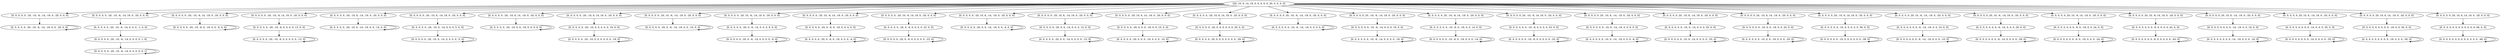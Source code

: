 digraph tree {
    "[20, 10, 6, 14, 19, 0, 0, 0, 0, 0, 20, 0, 0, 0, 0]";
    "[0, 0, 0, 0, 0, -20, -10, -6, -14, -19, 0, -20, 0, 0, 0]";
    "[0, 0, 0, 0, 0, -20, -10, -6, -14, -19, 0, 0, -20, 0, 0]";
    "[0, 0, 0, 0, 0, -20, -10, -6, -14, -19, 0, 0, -20, 0, 0]";
    "[0, 0, 0, 0, 0, -20, -10, -6, -14, 19, 0, -20, 0, 0, 0]";
    "[0, 0, 0, 0, 0, -20, -10, -6, -14, 0, 0, 0, -1, 0, 0]";
    "[0, 0, 0, 0, 0, -20, -10, -6, -14, 0, 0, 0, 0, 1, 0]";
    "[0, 0, 0, 0, 0, -20, -10, -6, -14, 0, 0, 0, 0, 0, 1]";
    "[0, 0, 0, 0, 0, -20, -10, -6, -14, 0, 0, 0, 0, 0, 1]";
    "[0, 0, 0, 0, 0, -20, -10, -6, 14, -19, 0, -20, 0, 0, 0]";
    "[0, 0, 0, 0, 0, -20, -10, -6, 0, -19, 0, 0, -6, 0, 0]";
    "[0, 0, 0, 0, 0, -20, -10, -6, 0, -19, 0, 0, -6, 0, 0]";
    "[0, 0, 0, 0, 0, -20, -10, -6, 14, 19, 0, -20, 0, 0, 0]";
    "[0, 0, 0, 0, 0, -20, -10, -6, 0, 0, 0, 0, 13, 0, 0]";
    "[0, 0, 0, 0, 0, -20, -10, -6, 0, 0, 0, 0, 0, -13, 0]";
    "[0, 0, 0, 0, 0, -20, -10, -6, 0, 0, 0, 0, 0, -13, 0]";
    "[0, 0, 0, 0, 0, -20, -10, 6, -14, -19, 0, -20, 0, 0, 0]";
    "[0, 0, 0, 0, 0, -20, -10, 0, -14, -19, 0, 0, -14, 0, 0]";
    "[0, 0, 0, 0, 0, -20, -10, 0, -14, -19, 0, 0, -14, 0, 0]";
    "[0, 0, 0, 0, 0, -20, -10, 6, -14, 19, 0, -20, 0, 0, 0]";
    "[0, 0, 0, 0, 0, -20, -10, 0, -14, 0, 0, 0, 5, 0, 0]";
    "[0, 0, 0, 0, 0, -20, -10, 0, -14, 0, 0, 0, 0, -5, 0]";
    "[0, 0, 0, 0, 0, -20, -10, 0, -14, 0, 0, 0, 0, -5, 0]";
    "[0, 0, 0, 0, 0, -20, -10, 6, 14, -19, 0, -20, 0, 0, 0]";
    "[0, 0, 0, 0, 0, -20, -10, 0, 0, -19, 0, 0, 0, 0, 0]";
    "[0, 0, 0, 0, 0, -20, -10, 0, 0, -19, 0, 0, 0, 0, 0]";
    "[0, 0, 0, 0, 0, -20, -10, 6, 14, 19, 0, -20, 0, 0, 0]";
    "[0, 0, 0, 0, 0, -20, -10, 0, 0, 0, 0, 0, 19, 0, 0]";
    "[0, 0, 0, 0, 0, -20, -10, 0, 0, 0, 0, 0, 0, -19, 0]";
    "[0, 0, 0, 0, 0, -20, -10, 0, 0, 0, 0, 0, 0, -19, 0]";
    "[0, 0, 0, 0, 0, -20, 10, -6, -14, -19, 0, -20, 0, 0, 0]";
    "[0, 0, 0, 0, 0, -20, 0, -6, -14, -19, 0, 0, -10, 0, 0]";
    "[0, 0, 0, 0, 0, -20, 0, -6, -14, -19, 0, 0, -10, 0, 0]";
    "[0, 0, 0, 0, 0, -20, 10, -6, -14, 19, 0, -20, 0, 0, 0]";
    "[0, 0, 0, 0, 0, -20, 0, -6, -14, 0, 0, 0, 9, 0, 0]";
    "[0, 0, 0, 0, 0, -20, 0, -6, -14, 0, 0, 0, 0, -9, 0]";
    "[0, 0, 0, 0, 0, -20, 0, -6, -14, 0, 0, 0, 0, -9, 0]";
    "[0, 0, 0, 0, 0, -20, 10, -6, 14, -19, 0, -20, 0, 0, 0]";
    "[0, 0, 0, 0, 0, -20, 0, -6, 0, -19, 0, 0, 4, 0, 0]";
    "[0, 0, 0, 0, 0, -20, 0, -6, 0, -19, 0, 0, 0, -4, 0]";
    "[0, 0, 0, 0, 0, -20, 0, -6, 0, -19, 0, 0, 0, -4, 0]";
    "[0, 0, 0, 0, 0, -20, 10, -6, 14, 19, 0, -20, 0, 0, 0]";
    "[0, 0, 0, 0, 0, -20, 0, -6, 0, 0, 0, 0, 23, 0, 0]";
    "[0, 0, 0, 0, 0, -20, 0, -6, 0, 0, 0, 0, 0, -23, 0]";
    "[0, 0, 0, 0, 0, -20, 0, -6, 0, 0, 0, 0, 0, -23, 0]";
    "[0, 0, 0, 0, 0, -20, 10, 6, -14, -19, 0, -20, 0, 0, 0]";
    "[0, 0, 0, 0, 0, -20, 0, 0, -14, -19, 0, 0, -4, 0, 0]";
    "[0, 0, 0, 0, 0, -20, 0, 0, -14, -19, 0, 0, -4, 0, 0]";
    "[0, 0, 0, 0, 0, -20, 10, 6, -14, 19, 0, -20, 0, 0, 0]";
    "[0, 0, 0, 0, 0, -20, 0, 0, -14, 0, 0, 0, 15, 0, 0]";
    "[0, 0, 0, 0, 0, -20, 0, 0, -14, 0, 0, 0, 0, -15, 0]";
    "[0, 0, 0, 0, 0, -20, 0, 0, -14, 0, 0, 0, 0, -15, 0]";
    "[0, 0, 0, 0, 0, -20, 10, 6, 14, -19, 0, -20, 0, 0, 0]";
    "[0, 0, 0, 0, 0, -20, 0, 0, 0, -19, 0, 0, 10, 0, 0]";
    "[0, 0, 0, 0, 0, -20, 0, 0, 0, -19, 0, 0, 0, -10, 0]";
    "[0, 0, 0, 0, 0, -20, 0, 0, 0, -19, 0, 0, 0, -10, 0]";
    "[0, 0, 0, 0, 0, -20, 10, 6, 14, 19, 0, -20, 0, 0, 0]";
    "[0, 0, 0, 0, 0, -20, 0, 0, 0, 0, 0, 0, 29, 0, 0]";
    "[0, 0, 0, 0, 0, -20, 0, 0, 0, 0, 0, 0, 0, -29, 0]";
    "[0, 0, 0, 0, 0, -20, 0, 0, 0, 0, 0, 0, 0, -29, 0]";
    "[0, 0, 0, 0, 0, 20, -10, -6, -14, -19, 0, -20, 0, 0, 0]";
    "[0, 0, 0, 0, 0, 0, -10, -6, -14, -19, 0, 0, 0, 0, 0]";
    "[0, 0, 0, 0, 0, 0, -10, -6, -14, -19, 0, 0, 0, 0, 0]";
    "[0, 0, 0, 0, 0, 20, -10, -6, -14, 19, 0, -20, 0, 0, 0]";
    "[0, 0, 0, 0, 0, 0, -10, -6, -14, 0, 0, 0, 19, 0, 0]";
    "[0, 0, 0, 0, 0, 0, -10, -6, -14, 0, 0, 0, 0, -19, 0]";
    "[0, 0, 0, 0, 0, 0, -10, -6, -14, 0, 0, 0, 0, -19, 0]";
    "[0, 0, 0, 0, 0, 20, -10, -6, 14, -19, 0, -20, 0, 0, 0]";
    "[0, 0, 0, 0, 0, 0, -10, -6, 0, -19, 0, 0, 14, 0, 0]";
    "[0, 0, 0, 0, 0, 0, -10, -6, 0, -19, 0, 0, 0, -14, 0]";
    "[0, 0, 0, 0, 0, 0, -10, -6, 0, -19, 0, 0, 0, -14, 0]";
    "[0, 0, 0, 0, 0, 20, -10, -6, 14, 19, 0, -20, 0, 0, 0]";
    "[0, 0, 0, 0, 0, 0, -10, -6, 0, 0, 0, 0, 33, 0, 0]";
    "[0, 0, 0, 0, 0, 0, -10, -6, 0, 0, 0, 0, 0, -33, 0]";
    "[0, 0, 0, 0, 0, 0, -10, -6, 0, 0, 0, 0, 0, -33, 0]";
    "[0, 0, 0, 0, 0, 20, -10, 6, -14, -19, 0, -20, 0, 0, 0]";
    "[0, 0, 0, 0, 0, 0, -10, 0, -14, -19, 0, 0, 6, 0, 0]";
    "[0, 0, 0, 0, 0, 0, -10, 0, -14, -19, 0, 0, 0, -6, 0]";
    "[0, 0, 0, 0, 0, 0, -10, 0, -14, -19, 0, 0, 0, -6, 0]";
    "[0, 0, 0, 0, 0, 20, -10, 6, -14, 19, 0, -20, 0, 0, 0]";
    "[0, 0, 0, 0, 0, 0, -10, 0, -14, 0, 0, 0, 25, 0, 0]";
    "[0, 0, 0, 0, 0, 0, -10, 0, -14, 0, 0, 0, 0, -25, 0]";
    "[0, 0, 0, 0, 0, 0, -10, 0, -14, 0, 0, 0, 0, -25, 0]";
    "[0, 0, 0, 0, 0, 20, -10, 6, 14, -19, 0, -20, 0, 0, 0]";
    "[0, 0, 0, 0, 0, 0, -10, 0, 0, -19, 0, 0, 20, 0, 0]";
    "[0, 0, 0, 0, 0, 0, -10, 0, 0, -19, 0, 0, 0, -20, 0]";
    "[0, 0, 0, 0, 0, 0, -10, 0, 0, -19, 0, 0, 0, -20, 0]";
    "[0, 0, 0, 0, 0, 20, -10, 6, 14, 19, 0, -20, 0, 0, 0]";
    "[0, 0, 0, 0, 0, 0, -10, 0, 0, 0, 0, 0, 39, 0, 0]";
    "[0, 0, 0, 0, 0, 0, -10, 0, 0, 0, 0, 0, 0, -39, 0]";
    "[0, 0, 0, 0, 0, 0, -10, 0, 0, 0, 0, 0, 0, -39, 0]";
    "[0, 0, 0, 0, 0, 20, 10, -6, -14, -19, 0, -20, 0, 0, 0]";
    "[0, 0, 0, 0, 0, 0, 0, -6, -14, -19, 0, 0, 10, 0, 0]";
    "[0, 0, 0, 0, 0, 0, 0, -6, -14, -19, 0, 0, 0, -10, 0]";
    "[0, 0, 0, 0, 0, 0, 0, -6, -14, -19, 0, 0, 0, -10, 0]";
    "[0, 0, 0, 0, 0, 20, 10, -6, -14, 19, 0, -20, 0, 0, 0]";
    "[0, 0, 0, 0, 0, 0, 0, -6, -14, 0, 0, 0, 29, 0, 0]";
    "[0, 0, 0, 0, 0, 0, 0, -6, -14, 0, 0, 0, 0, -29, 0]";
    "[0, 0, 0, 0, 0, 0, 0, -6, -14, 0, 0, 0, 0, -29, 0]";
    "[0, 0, 0, 0, 0, 20, 10, -6, 14, -19, 0, -20, 0, 0, 0]";
    "[0, 0, 0, 0, 0, 0, 0, -6, 0, -19, 0, 0, 24, 0, 0]";
    "[0, 0, 0, 0, 0, 0, 0, -6, 0, -19, 0, 0, 0, -24, 0]";
    "[0, 0, 0, 0, 0, 0, 0, -6, 0, -19, 0, 0, 0, -24, 0]";
    "[0, 0, 0, 0, 0, 20, 10, -6, 14, 19, 0, -20, 0, 0, 0]";
    "[0, 0, 0, 0, 0, 0, 0, -6, 0, 0, 0, 0, 43, 0, 0]";
    "[0, 0, 0, 0, 0, 0, 0, -6, 0, 0, 0, 0, 0, -43, 0]";
    "[0, 0, 0, 0, 0, 0, 0, -6, 0, 0, 0, 0, 0, -43, 0]";
    "[0, 0, 0, 0, 0, 20, 10, 6, -14, -19, 0, -20, 0, 0, 0]";
    "[0, 0, 0, 0, 0, 0, 0, 0, -14, -19, 0, 0, 16, 0, 0]";
    "[0, 0, 0, 0, 0, 0, 0, 0, -14, -19, 0, 0, 0, -16, 0]";
    "[0, 0, 0, 0, 0, 0, 0, 0, -14, -19, 0, 0, 0, -16, 0]";
    "[0, 0, 0, 0, 0, 20, 10, 6, -14, 19, 0, -20, 0, 0, 0]";
    "[0, 0, 0, 0, 0, 0, 0, 0, -14, 0, 0, 0, 35, 0, 0]";
    "[0, 0, 0, 0, 0, 0, 0, 0, -14, 0, 0, 0, 0, -35, 0]";
    "[0, 0, 0, 0, 0, 0, 0, 0, -14, 0, 0, 0, 0, -35, 0]";
    "[0, 0, 0, 0, 0, 20, 10, 6, 14, -19, 0, -20, 0, 0, 0]";
    "[0, 0, 0, 0, 0, 0, 0, 0, 0, -19, 0, 0, 30, 0, 0]";
    "[0, 0, 0, 0, 0, 0, 0, 0, 0, -19, 0, 0, 0, -30, 0]";
    "[0, 0, 0, 0, 0, 0, 0, 0, 0, -19, 0, 0, 0, -30, 0]";
    "[0, 0, 0, 0, 0, 20, 10, 6, 14, 19, 0, -20, 0, 0, 0]";
    "[0, 0, 0, 0, 0, 0, 0, 0, 0, 0, 0, 0, 49, 0, 0]";
    "[0, 0, 0, 0, 0, 0, 0, 0, 0, 0, 0, 0, 0, -49, 0]";
    "[0, 0, 0, 0, 0, 0, 0, 0, 0, 0, 0, 0, 0, -49, 0]";
    "[20, 10, 6, 14, 19, 0, 0, 0, 0, 0, 20, 0, 0, 0, 0]" -> "[0, 0, 0, 0, 0, -20, -10, -6, -14, -19, 0, -20, 0, 0, 0]";
    "[20, 10, 6, 14, 19, 0, 0, 0, 0, 0, 20, 0, 0, 0, 0]" -> "[0, 0, 0, 0, 0, -20, -10, -6, -14, 19, 0, -20, 0, 0, 0]";
    "[20, 10, 6, 14, 19, 0, 0, 0, 0, 0, 20, 0, 0, 0, 0]" -> "[0, 0, 0, 0, 0, -20, -10, -6, 14, -19, 0, -20, 0, 0, 0]";
    "[20, 10, 6, 14, 19, 0, 0, 0, 0, 0, 20, 0, 0, 0, 0]" -> "[0, 0, 0, 0, 0, -20, -10, -6, 14, 19, 0, -20, 0, 0, 0]";
    "[20, 10, 6, 14, 19, 0, 0, 0, 0, 0, 20, 0, 0, 0, 0]" -> "[0, 0, 0, 0, 0, -20, -10, 6, -14, -19, 0, -20, 0, 0, 0]";
    "[20, 10, 6, 14, 19, 0, 0, 0, 0, 0, 20, 0, 0, 0, 0]" -> "[0, 0, 0, 0, 0, -20, -10, 6, -14, 19, 0, -20, 0, 0, 0]";
    "[20, 10, 6, 14, 19, 0, 0, 0, 0, 0, 20, 0, 0, 0, 0]" -> "[0, 0, 0, 0, 0, -20, -10, 6, 14, -19, 0, -20, 0, 0, 0]";
    "[20, 10, 6, 14, 19, 0, 0, 0, 0, 0, 20, 0, 0, 0, 0]" -> "[0, 0, 0, 0, 0, -20, -10, 6, 14, 19, 0, -20, 0, 0, 0]";
    "[20, 10, 6, 14, 19, 0, 0, 0, 0, 0, 20, 0, 0, 0, 0]" -> "[0, 0, 0, 0, 0, -20, 10, -6, -14, -19, 0, -20, 0, 0, 0]";
    "[20, 10, 6, 14, 19, 0, 0, 0, 0, 0, 20, 0, 0, 0, 0]" -> "[0, 0, 0, 0, 0, -20, 10, -6, -14, 19, 0, -20, 0, 0, 0]";
    "[20, 10, 6, 14, 19, 0, 0, 0, 0, 0, 20, 0, 0, 0, 0]" -> "[0, 0, 0, 0, 0, -20, 10, -6, 14, -19, 0, -20, 0, 0, 0]";
    "[20, 10, 6, 14, 19, 0, 0, 0, 0, 0, 20, 0, 0, 0, 0]" -> "[0, 0, 0, 0, 0, -20, 10, -6, 14, 19, 0, -20, 0, 0, 0]";
    "[20, 10, 6, 14, 19, 0, 0, 0, 0, 0, 20, 0, 0, 0, 0]" -> "[0, 0, 0, 0, 0, -20, 10, 6, -14, -19, 0, -20, 0, 0, 0]";
    "[20, 10, 6, 14, 19, 0, 0, 0, 0, 0, 20, 0, 0, 0, 0]" -> "[0, 0, 0, 0, 0, -20, 10, 6, -14, 19, 0, -20, 0, 0, 0]";
    "[20, 10, 6, 14, 19, 0, 0, 0, 0, 0, 20, 0, 0, 0, 0]" -> "[0, 0, 0, 0, 0, -20, 10, 6, 14, -19, 0, -20, 0, 0, 0]";
    "[20, 10, 6, 14, 19, 0, 0, 0, 0, 0, 20, 0, 0, 0, 0]" -> "[0, 0, 0, 0, 0, -20, 10, 6, 14, 19, 0, -20, 0, 0, 0]";
    "[20, 10, 6, 14, 19, 0, 0, 0, 0, 0, 20, 0, 0, 0, 0]" -> "[0, 0, 0, 0, 0, 20, -10, -6, -14, -19, 0, -20, 0, 0, 0]";
    "[20, 10, 6, 14, 19, 0, 0, 0, 0, 0, 20, 0, 0, 0, 0]" -> "[0, 0, 0, 0, 0, 20, -10, -6, -14, 19, 0, -20, 0, 0, 0]";
    "[20, 10, 6, 14, 19, 0, 0, 0, 0, 0, 20, 0, 0, 0, 0]" -> "[0, 0, 0, 0, 0, 20, -10, -6, 14, -19, 0, -20, 0, 0, 0]";
    "[20, 10, 6, 14, 19, 0, 0, 0, 0, 0, 20, 0, 0, 0, 0]" -> "[0, 0, 0, 0, 0, 20, -10, -6, 14, 19, 0, -20, 0, 0, 0]";
    "[20, 10, 6, 14, 19, 0, 0, 0, 0, 0, 20, 0, 0, 0, 0]" -> "[0, 0, 0, 0, 0, 20, -10, 6, -14, -19, 0, -20, 0, 0, 0]";
    "[20, 10, 6, 14, 19, 0, 0, 0, 0, 0, 20, 0, 0, 0, 0]" -> "[0, 0, 0, 0, 0, 20, -10, 6, -14, 19, 0, -20, 0, 0, 0]";
    "[20, 10, 6, 14, 19, 0, 0, 0, 0, 0, 20, 0, 0, 0, 0]" -> "[0, 0, 0, 0, 0, 20, -10, 6, 14, -19, 0, -20, 0, 0, 0]";
    "[20, 10, 6, 14, 19, 0, 0, 0, 0, 0, 20, 0, 0, 0, 0]" -> "[0, 0, 0, 0, 0, 20, -10, 6, 14, 19, 0, -20, 0, 0, 0]";
    "[20, 10, 6, 14, 19, 0, 0, 0, 0, 0, 20, 0, 0, 0, 0]" -> "[0, 0, 0, 0, 0, 20, 10, -6, -14, -19, 0, -20, 0, 0, 0]";
    "[20, 10, 6, 14, 19, 0, 0, 0, 0, 0, 20, 0, 0, 0, 0]" -> "[0, 0, 0, 0, 0, 20, 10, -6, -14, 19, 0, -20, 0, 0, 0]";
    "[20, 10, 6, 14, 19, 0, 0, 0, 0, 0, 20, 0, 0, 0, 0]" -> "[0, 0, 0, 0, 0, 20, 10, -6, 14, -19, 0, -20, 0, 0, 0]";
    "[20, 10, 6, 14, 19, 0, 0, 0, 0, 0, 20, 0, 0, 0, 0]" -> "[0, 0, 0, 0, 0, 20, 10, -6, 14, 19, 0, -20, 0, 0, 0]";
    "[20, 10, 6, 14, 19, 0, 0, 0, 0, 0, 20, 0, 0, 0, 0]" -> "[0, 0, 0, 0, 0, 20, 10, 6, -14, -19, 0, -20, 0, 0, 0]";
    "[20, 10, 6, 14, 19, 0, 0, 0, 0, 0, 20, 0, 0, 0, 0]" -> "[0, 0, 0, 0, 0, 20, 10, 6, -14, 19, 0, -20, 0, 0, 0]";
    "[20, 10, 6, 14, 19, 0, 0, 0, 0, 0, 20, 0, 0, 0, 0]" -> "[0, 0, 0, 0, 0, 20, 10, 6, 14, -19, 0, -20, 0, 0, 0]";
    "[20, 10, 6, 14, 19, 0, 0, 0, 0, 0, 20, 0, 0, 0, 0]" -> "[0, 0, 0, 0, 0, 20, 10, 6, 14, 19, 0, -20, 0, 0, 0]";
    "[0, 0, 0, 0, 0, -20, -10, -6, -14, -19, 0, -20, 0, 0, 0]" -> "[0, 0, 0, 0, 0, -20, -10, -6, -14, -19, 0, 0, -20, 0, 0]";
    "[0, 0, 0, 0, 0, -20, -10, -6, -14, -19, 0, 0, -20, 0, 0]" -> "[0, 0, 0, 0, 0, -20, -10, -6, -14, -19, 0, 0, -20, 0, 0]";
    "[0, 0, 0, 0, 0, -20, -10, -6, -14, 19, 0, -20, 0, 0, 0]" -> "[0, 0, 0, 0, 0, -20, -10, -6, -14, 0, 0, 0, -1, 0, 0]";
    "[0, 0, 0, 0, 0, -20, -10, -6, -14, 0, 0, 0, -1, 0, 0]" -> "[0, 0, 0, 0, 0, -20, -10, -6, -14, 0, 0, 0, 0, 1, 0]";
    "[0, 0, 0, 0, 0, -20, -10, -6, -14, 0, 0, 0, 0, 1, 0]" -> "[0, 0, 0, 0, 0, -20, -10, -6, -14, 0, 0, 0, 0, 0, 1]";
    "[0, 0, 0, 0, 0, -20, -10, -6, -14, 0, 0, 0, 0, 0, 1]" -> "[0, 0, 0, 0, 0, -20, -10, -6, -14, 0, 0, 0, 0, 0, 1]";
    "[0, 0, 0, 0, 0, -20, -10, -6, 14, -19, 0, -20, 0, 0, 0]" -> "[0, 0, 0, 0, 0, -20, -10, -6, 0, -19, 0, 0, -6, 0, 0]";
    "[0, 0, 0, 0, 0, -20, -10, -6, 0, -19, 0, 0, -6, 0, 0]" -> "[0, 0, 0, 0, 0, -20, -10, -6, 0, -19, 0, 0, -6, 0, 0]";
    "[0, 0, 0, 0, 0, -20, -10, -6, 14, 19, 0, -20, 0, 0, 0]" -> "[0, 0, 0, 0, 0, -20, -10, -6, 0, 0, 0, 0, 13, 0, 0]";
    "[0, 0, 0, 0, 0, -20, -10, -6, 0, 0, 0, 0, 13, 0, 0]" -> "[0, 0, 0, 0, 0, -20, -10, -6, 0, 0, 0, 0, 0, -13, 0]";
    "[0, 0, 0, 0, 0, -20, -10, -6, 0, 0, 0, 0, 0, -13, 0]" -> "[0, 0, 0, 0, 0, -20, -10, -6, 0, 0, 0, 0, 0, -13, 0]";
    "[0, 0, 0, 0, 0, -20, -10, 6, -14, -19, 0, -20, 0, 0, 0]" -> "[0, 0, 0, 0, 0, -20, -10, 0, -14, -19, 0, 0, -14, 0, 0]";
    "[0, 0, 0, 0, 0, -20, -10, 0, -14, -19, 0, 0, -14, 0, 0]" -> "[0, 0, 0, 0, 0, -20, -10, 0, -14, -19, 0, 0, -14, 0, 0]";
    "[0, 0, 0, 0, 0, -20, -10, 6, -14, 19, 0, -20, 0, 0, 0]" -> "[0, 0, 0, 0, 0, -20, -10, 0, -14, 0, 0, 0, 5, 0, 0]";
    "[0, 0, 0, 0, 0, -20, -10, 0, -14, 0, 0, 0, 5, 0, 0]" -> "[0, 0, 0, 0, 0, -20, -10, 0, -14, 0, 0, 0, 0, -5, 0]";
    "[0, 0, 0, 0, 0, -20, -10, 0, -14, 0, 0, 0, 0, -5, 0]" -> "[0, 0, 0, 0, 0, -20, -10, 0, -14, 0, 0, 0, 0, -5, 0]";
    "[0, 0, 0, 0, 0, -20, -10, 6, 14, -19, 0, -20, 0, 0, 0]" -> "[0, 0, 0, 0, 0, -20, -10, 0, 0, -19, 0, 0, 0, 0, 0]";
    "[0, 0, 0, 0, 0, -20, -10, 0, 0, -19, 0, 0, 0, 0, 0]" -> "[0, 0, 0, 0, 0, -20, -10, 0, 0, -19, 0, 0, 0, 0, 0]";
    "[0, 0, 0, 0, 0, -20, -10, 6, 14, 19, 0, -20, 0, 0, 0]" -> "[0, 0, 0, 0, 0, -20, -10, 0, 0, 0, 0, 0, 19, 0, 0]";
    "[0, 0, 0, 0, 0, -20, -10, 0, 0, 0, 0, 0, 19, 0, 0]" -> "[0, 0, 0, 0, 0, -20, -10, 0, 0, 0, 0, 0, 0, -19, 0]";
    "[0, 0, 0, 0, 0, -20, -10, 0, 0, 0, 0, 0, 0, -19, 0]" -> "[0, 0, 0, 0, 0, -20, -10, 0, 0, 0, 0, 0, 0, -19, 0]";
    "[0, 0, 0, 0, 0, -20, 10, -6, -14, -19, 0, -20, 0, 0, 0]" -> "[0, 0, 0, 0, 0, -20, 0, -6, -14, -19, 0, 0, -10, 0, 0]";
    "[0, 0, 0, 0, 0, -20, 0, -6, -14, -19, 0, 0, -10, 0, 0]" -> "[0, 0, 0, 0, 0, -20, 0, -6, -14, -19, 0, 0, -10, 0, 0]";
    "[0, 0, 0, 0, 0, -20, 10, -6, -14, 19, 0, -20, 0, 0, 0]" -> "[0, 0, 0, 0, 0, -20, 0, -6, -14, 0, 0, 0, 9, 0, 0]";
    "[0, 0, 0, 0, 0, -20, 0, -6, -14, 0, 0, 0, 9, 0, 0]" -> "[0, 0, 0, 0, 0, -20, 0, -6, -14, 0, 0, 0, 0, -9, 0]";
    "[0, 0, 0, 0, 0, -20, 0, -6, -14, 0, 0, 0, 0, -9, 0]" -> "[0, 0, 0, 0, 0, -20, 0, -6, -14, 0, 0, 0, 0, -9, 0]";
    "[0, 0, 0, 0, 0, -20, 10, -6, 14, -19, 0, -20, 0, 0, 0]" -> "[0, 0, 0, 0, 0, -20, 0, -6, 0, -19, 0, 0, 4, 0, 0]";
    "[0, 0, 0, 0, 0, -20, 0, -6, 0, -19, 0, 0, 4, 0, 0]" -> "[0, 0, 0, 0, 0, -20, 0, -6, 0, -19, 0, 0, 0, -4, 0]";
    "[0, 0, 0, 0, 0, -20, 0, -6, 0, -19, 0, 0, 0, -4, 0]" -> "[0, 0, 0, 0, 0, -20, 0, -6, 0, -19, 0, 0, 0, -4, 0]";
    "[0, 0, 0, 0, 0, -20, 10, -6, 14, 19, 0, -20, 0, 0, 0]" -> "[0, 0, 0, 0, 0, -20, 0, -6, 0, 0, 0, 0, 23, 0, 0]";
    "[0, 0, 0, 0, 0, -20, 0, -6, 0, 0, 0, 0, 23, 0, 0]" -> "[0, 0, 0, 0, 0, -20, 0, -6, 0, 0, 0, 0, 0, -23, 0]";
    "[0, 0, 0, 0, 0, -20, 0, -6, 0, 0, 0, 0, 0, -23, 0]" -> "[0, 0, 0, 0, 0, -20, 0, -6, 0, 0, 0, 0, 0, -23, 0]";
    "[0, 0, 0, 0, 0, -20, 10, 6, -14, -19, 0, -20, 0, 0, 0]" -> "[0, 0, 0, 0, 0, -20, 0, 0, -14, -19, 0, 0, -4, 0, 0]";
    "[0, 0, 0, 0, 0, -20, 0, 0, -14, -19, 0, 0, -4, 0, 0]" -> "[0, 0, 0, 0, 0, -20, 0, 0, -14, -19, 0, 0, -4, 0, 0]";
    "[0, 0, 0, 0, 0, -20, 10, 6, -14, 19, 0, -20, 0, 0, 0]" -> "[0, 0, 0, 0, 0, -20, 0, 0, -14, 0, 0, 0, 15, 0, 0]";
    "[0, 0, 0, 0, 0, -20, 0, 0, -14, 0, 0, 0, 15, 0, 0]" -> "[0, 0, 0, 0, 0, -20, 0, 0, -14, 0, 0, 0, 0, -15, 0]";
    "[0, 0, 0, 0, 0, -20, 0, 0, -14, 0, 0, 0, 0, -15, 0]" -> "[0, 0, 0, 0, 0, -20, 0, 0, -14, 0, 0, 0, 0, -15, 0]";
    "[0, 0, 0, 0, 0, -20, 10, 6, 14, -19, 0, -20, 0, 0, 0]" -> "[0, 0, 0, 0, 0, -20, 0, 0, 0, -19, 0, 0, 10, 0, 0]";
    "[0, 0, 0, 0, 0, -20, 0, 0, 0, -19, 0, 0, 10, 0, 0]" -> "[0, 0, 0, 0, 0, -20, 0, 0, 0, -19, 0, 0, 0, -10, 0]";
    "[0, 0, 0, 0, 0, -20, 0, 0, 0, -19, 0, 0, 0, -10, 0]" -> "[0, 0, 0, 0, 0, -20, 0, 0, 0, -19, 0, 0, 0, -10, 0]";
    "[0, 0, 0, 0, 0, -20, 10, 6, 14, 19, 0, -20, 0, 0, 0]" -> "[0, 0, 0, 0, 0, -20, 0, 0, 0, 0, 0, 0, 29, 0, 0]";
    "[0, 0, 0, 0, 0, -20, 0, 0, 0, 0, 0, 0, 29, 0, 0]" -> "[0, 0, 0, 0, 0, -20, 0, 0, 0, 0, 0, 0, 0, -29, 0]";
    "[0, 0, 0, 0, 0, -20, 0, 0, 0, 0, 0, 0, 0, -29, 0]" -> "[0, 0, 0, 0, 0, -20, 0, 0, 0, 0, 0, 0, 0, -29, 0]";
    "[0, 0, 0, 0, 0, 20, -10, -6, -14, -19, 0, -20, 0, 0, 0]" -> "[0, 0, 0, 0, 0, 0, -10, -6, -14, -19, 0, 0, 0, 0, 0]";
    "[0, 0, 0, 0, 0, 0, -10, -6, -14, -19, 0, 0, 0, 0, 0]" -> "[0, 0, 0, 0, 0, 0, -10, -6, -14, -19, 0, 0, 0, 0, 0]";
    "[0, 0, 0, 0, 0, 20, -10, -6, -14, 19, 0, -20, 0, 0, 0]" -> "[0, 0, 0, 0, 0, 0, -10, -6, -14, 0, 0, 0, 19, 0, 0]";
    "[0, 0, 0, 0, 0, 0, -10, -6, -14, 0, 0, 0, 19, 0, 0]" -> "[0, 0, 0, 0, 0, 0, -10, -6, -14, 0, 0, 0, 0, -19, 0]";
    "[0, 0, 0, 0, 0, 0, -10, -6, -14, 0, 0, 0, 0, -19, 0]" -> "[0, 0, 0, 0, 0, 0, -10, -6, -14, 0, 0, 0, 0, -19, 0]";
    "[0, 0, 0, 0, 0, 20, -10, -6, 14, -19, 0, -20, 0, 0, 0]" -> "[0, 0, 0, 0, 0, 0, -10, -6, 0, -19, 0, 0, 14, 0, 0]";
    "[0, 0, 0, 0, 0, 0, -10, -6, 0, -19, 0, 0, 14, 0, 0]" -> "[0, 0, 0, 0, 0, 0, -10, -6, 0, -19, 0, 0, 0, -14, 0]";
    "[0, 0, 0, 0, 0, 0, -10, -6, 0, -19, 0, 0, 0, -14, 0]" -> "[0, 0, 0, 0, 0, 0, -10, -6, 0, -19, 0, 0, 0, -14, 0]";
    "[0, 0, 0, 0, 0, 20, -10, -6, 14, 19, 0, -20, 0, 0, 0]" -> "[0, 0, 0, 0, 0, 0, -10, -6, 0, 0, 0, 0, 33, 0, 0]";
    "[0, 0, 0, 0, 0, 0, -10, -6, 0, 0, 0, 0, 33, 0, 0]" -> "[0, 0, 0, 0, 0, 0, -10, -6, 0, 0, 0, 0, 0, -33, 0]";
    "[0, 0, 0, 0, 0, 0, -10, -6, 0, 0, 0, 0, 0, -33, 0]" -> "[0, 0, 0, 0, 0, 0, -10, -6, 0, 0, 0, 0, 0, -33, 0]";
    "[0, 0, 0, 0, 0, 20, -10, 6, -14, -19, 0, -20, 0, 0, 0]" -> "[0, 0, 0, 0, 0, 0, -10, 0, -14, -19, 0, 0, 6, 0, 0]";
    "[0, 0, 0, 0, 0, 0, -10, 0, -14, -19, 0, 0, 6, 0, 0]" -> "[0, 0, 0, 0, 0, 0, -10, 0, -14, -19, 0, 0, 0, -6, 0]";
    "[0, 0, 0, 0, 0, 0, -10, 0, -14, -19, 0, 0, 0, -6, 0]" -> "[0, 0, 0, 0, 0, 0, -10, 0, -14, -19, 0, 0, 0, -6, 0]";
    "[0, 0, 0, 0, 0, 20, -10, 6, -14, 19, 0, -20, 0, 0, 0]" -> "[0, 0, 0, 0, 0, 0, -10, 0, -14, 0, 0, 0, 25, 0, 0]";
    "[0, 0, 0, 0, 0, 0, -10, 0, -14, 0, 0, 0, 25, 0, 0]" -> "[0, 0, 0, 0, 0, 0, -10, 0, -14, 0, 0, 0, 0, -25, 0]";
    "[0, 0, 0, 0, 0, 0, -10, 0, -14, 0, 0, 0, 0, -25, 0]" -> "[0, 0, 0, 0, 0, 0, -10, 0, -14, 0, 0, 0, 0, -25, 0]";
    "[0, 0, 0, 0, 0, 20, -10, 6, 14, -19, 0, -20, 0, 0, 0]" -> "[0, 0, 0, 0, 0, 0, -10, 0, 0, -19, 0, 0, 20, 0, 0]";
    "[0, 0, 0, 0, 0, 0, -10, 0, 0, -19, 0, 0, 20, 0, 0]" -> "[0, 0, 0, 0, 0, 0, -10, 0, 0, -19, 0, 0, 0, -20, 0]";
    "[0, 0, 0, 0, 0, 0, -10, 0, 0, -19, 0, 0, 0, -20, 0]" -> "[0, 0, 0, 0, 0, 0, -10, 0, 0, -19, 0, 0, 0, -20, 0]";
    "[0, 0, 0, 0, 0, 20, -10, 6, 14, 19, 0, -20, 0, 0, 0]" -> "[0, 0, 0, 0, 0, 0, -10, 0, 0, 0, 0, 0, 39, 0, 0]";
    "[0, 0, 0, 0, 0, 0, -10, 0, 0, 0, 0, 0, 39, 0, 0]" -> "[0, 0, 0, 0, 0, 0, -10, 0, 0, 0, 0, 0, 0, -39, 0]";
    "[0, 0, 0, 0, 0, 0, -10, 0, 0, 0, 0, 0, 0, -39, 0]" -> "[0, 0, 0, 0, 0, 0, -10, 0, 0, 0, 0, 0, 0, -39, 0]";
    "[0, 0, 0, 0, 0, 20, 10, -6, -14, -19, 0, -20, 0, 0, 0]" -> "[0, 0, 0, 0, 0, 0, 0, -6, -14, -19, 0, 0, 10, 0, 0]";
    "[0, 0, 0, 0, 0, 0, 0, -6, -14, -19, 0, 0, 10, 0, 0]" -> "[0, 0, 0, 0, 0, 0, 0, -6, -14, -19, 0, 0, 0, -10, 0]";
    "[0, 0, 0, 0, 0, 0, 0, -6, -14, -19, 0, 0, 0, -10, 0]" -> "[0, 0, 0, 0, 0, 0, 0, -6, -14, -19, 0, 0, 0, -10, 0]";
    "[0, 0, 0, 0, 0, 20, 10, -6, -14, 19, 0, -20, 0, 0, 0]" -> "[0, 0, 0, 0, 0, 0, 0, -6, -14, 0, 0, 0, 29, 0, 0]";
    "[0, 0, 0, 0, 0, 0, 0, -6, -14, 0, 0, 0, 29, 0, 0]" -> "[0, 0, 0, 0, 0, 0, 0, -6, -14, 0, 0, 0, 0, -29, 0]";
    "[0, 0, 0, 0, 0, 0, 0, -6, -14, 0, 0, 0, 0, -29, 0]" -> "[0, 0, 0, 0, 0, 0, 0, -6, -14, 0, 0, 0, 0, -29, 0]";
    "[0, 0, 0, 0, 0, 20, 10, -6, 14, -19, 0, -20, 0, 0, 0]" -> "[0, 0, 0, 0, 0, 0, 0, -6, 0, -19, 0, 0, 24, 0, 0]";
    "[0, 0, 0, 0, 0, 0, 0, -6, 0, -19, 0, 0, 24, 0, 0]" -> "[0, 0, 0, 0, 0, 0, 0, -6, 0, -19, 0, 0, 0, -24, 0]";
    "[0, 0, 0, 0, 0, 0, 0, -6, 0, -19, 0, 0, 0, -24, 0]" -> "[0, 0, 0, 0, 0, 0, 0, -6, 0, -19, 0, 0, 0, -24, 0]";
    "[0, 0, 0, 0, 0, 20, 10, -6, 14, 19, 0, -20, 0, 0, 0]" -> "[0, 0, 0, 0, 0, 0, 0, -6, 0, 0, 0, 0, 43, 0, 0]";
    "[0, 0, 0, 0, 0, 0, 0, -6, 0, 0, 0, 0, 43, 0, 0]" -> "[0, 0, 0, 0, 0, 0, 0, -6, 0, 0, 0, 0, 0, -43, 0]";
    "[0, 0, 0, 0, 0, 0, 0, -6, 0, 0, 0, 0, 0, -43, 0]" -> "[0, 0, 0, 0, 0, 0, 0, -6, 0, 0, 0, 0, 0, -43, 0]";
    "[0, 0, 0, 0, 0, 20, 10, 6, -14, -19, 0, -20, 0, 0, 0]" -> "[0, 0, 0, 0, 0, 0, 0, 0, -14, -19, 0, 0, 16, 0, 0]";
    "[0, 0, 0, 0, 0, 0, 0, 0, -14, -19, 0, 0, 16, 0, 0]" -> "[0, 0, 0, 0, 0, 0, 0, 0, -14, -19, 0, 0, 0, -16, 0]";
    "[0, 0, 0, 0, 0, 0, 0, 0, -14, -19, 0, 0, 0, -16, 0]" -> "[0, 0, 0, 0, 0, 0, 0, 0, -14, -19, 0, 0, 0, -16, 0]";
    "[0, 0, 0, 0, 0, 20, 10, 6, -14, 19, 0, -20, 0, 0, 0]" -> "[0, 0, 0, 0, 0, 0, 0, 0, -14, 0, 0, 0, 35, 0, 0]";
    "[0, 0, 0, 0, 0, 0, 0, 0, -14, 0, 0, 0, 35, 0, 0]" -> "[0, 0, 0, 0, 0, 0, 0, 0, -14, 0, 0, 0, 0, -35, 0]";
    "[0, 0, 0, 0, 0, 0, 0, 0, -14, 0, 0, 0, 0, -35, 0]" -> "[0, 0, 0, 0, 0, 0, 0, 0, -14, 0, 0, 0, 0, -35, 0]";
    "[0, 0, 0, 0, 0, 20, 10, 6, 14, -19, 0, -20, 0, 0, 0]" -> "[0, 0, 0, 0, 0, 0, 0, 0, 0, -19, 0, 0, 30, 0, 0]";
    "[0, 0, 0, 0, 0, 0, 0, 0, 0, -19, 0, 0, 30, 0, 0]" -> "[0, 0, 0, 0, 0, 0, 0, 0, 0, -19, 0, 0, 0, -30, 0]";
    "[0, 0, 0, 0, 0, 0, 0, 0, 0, -19, 0, 0, 0, -30, 0]" -> "[0, 0, 0, 0, 0, 0, 0, 0, 0, -19, 0, 0, 0, -30, 0]";
    "[0, 0, 0, 0, 0, 20, 10, 6, 14, 19, 0, -20, 0, 0, 0]" -> "[0, 0, 0, 0, 0, 0, 0, 0, 0, 0, 0, 0, 49, 0, 0]";
    "[0, 0, 0, 0, 0, 0, 0, 0, 0, 0, 0, 0, 49, 0, 0]" -> "[0, 0, 0, 0, 0, 0, 0, 0, 0, 0, 0, 0, 0, -49, 0]";
    "[0, 0, 0, 0, 0, 0, 0, 0, 0, 0, 0, 0, 0, -49, 0]" -> "[0, 0, 0, 0, 0, 0, 0, 0, 0, 0, 0, 0, 0, -49, 0]";
}
